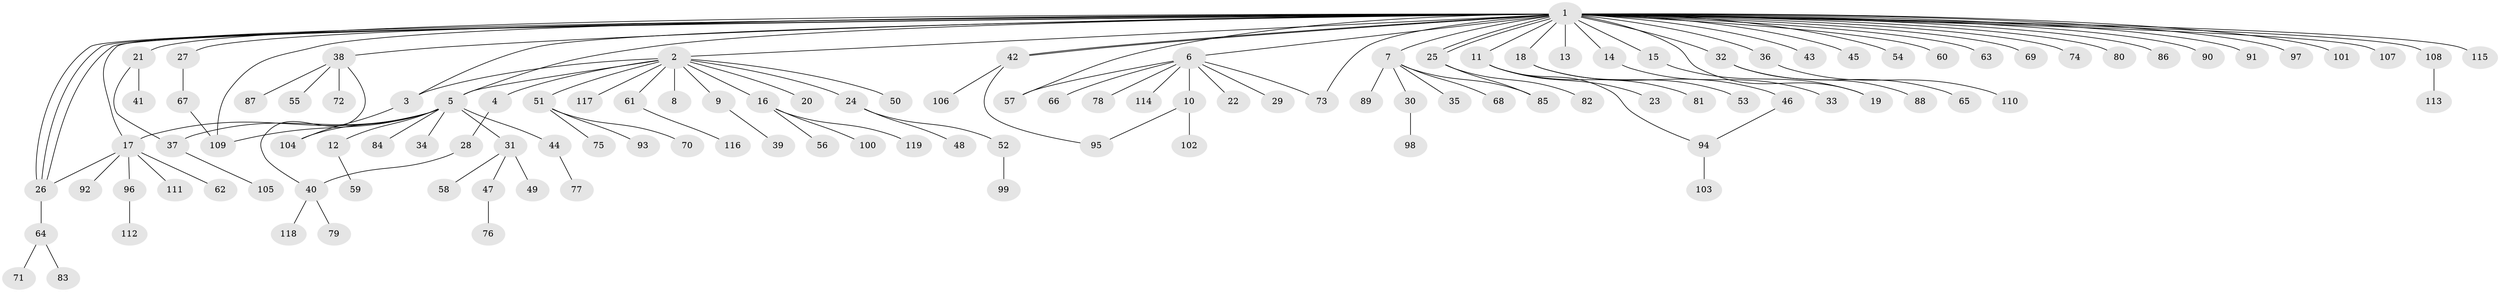 // coarse degree distribution, {44: 0.010752688172043012, 13: 0.010752688172043012, 3: 0.12903225806451613, 2: 0.11827956989247312, 15: 0.010752688172043012, 8: 0.010752688172043012, 5: 0.021505376344086023, 1: 0.6666666666666666, 4: 0.021505376344086023}
// Generated by graph-tools (version 1.1) at 2025/23/03/03/25 07:23:52]
// undirected, 119 vertices, 137 edges
graph export_dot {
graph [start="1"]
  node [color=gray90,style=filled];
  1;
  2;
  3;
  4;
  5;
  6;
  7;
  8;
  9;
  10;
  11;
  12;
  13;
  14;
  15;
  16;
  17;
  18;
  19;
  20;
  21;
  22;
  23;
  24;
  25;
  26;
  27;
  28;
  29;
  30;
  31;
  32;
  33;
  34;
  35;
  36;
  37;
  38;
  39;
  40;
  41;
  42;
  43;
  44;
  45;
  46;
  47;
  48;
  49;
  50;
  51;
  52;
  53;
  54;
  55;
  56;
  57;
  58;
  59;
  60;
  61;
  62;
  63;
  64;
  65;
  66;
  67;
  68;
  69;
  70;
  71;
  72;
  73;
  74;
  75;
  76;
  77;
  78;
  79;
  80;
  81;
  82;
  83;
  84;
  85;
  86;
  87;
  88;
  89;
  90;
  91;
  92;
  93;
  94;
  95;
  96;
  97;
  98;
  99;
  100;
  101;
  102;
  103;
  104;
  105;
  106;
  107;
  108;
  109;
  110;
  111;
  112;
  113;
  114;
  115;
  116;
  117;
  118;
  119;
  1 -- 2;
  1 -- 3;
  1 -- 5;
  1 -- 6;
  1 -- 7;
  1 -- 11;
  1 -- 13;
  1 -- 14;
  1 -- 15;
  1 -- 17;
  1 -- 18;
  1 -- 19;
  1 -- 21;
  1 -- 25;
  1 -- 25;
  1 -- 26;
  1 -- 26;
  1 -- 26;
  1 -- 27;
  1 -- 32;
  1 -- 36;
  1 -- 38;
  1 -- 42;
  1 -- 42;
  1 -- 43;
  1 -- 45;
  1 -- 54;
  1 -- 57;
  1 -- 60;
  1 -- 63;
  1 -- 69;
  1 -- 73;
  1 -- 74;
  1 -- 80;
  1 -- 86;
  1 -- 90;
  1 -- 91;
  1 -- 97;
  1 -- 101;
  1 -- 107;
  1 -- 108;
  1 -- 109;
  1 -- 115;
  2 -- 3;
  2 -- 4;
  2 -- 5;
  2 -- 8;
  2 -- 9;
  2 -- 16;
  2 -- 20;
  2 -- 24;
  2 -- 50;
  2 -- 51;
  2 -- 61;
  2 -- 117;
  3 -- 104;
  4 -- 28;
  5 -- 12;
  5 -- 17;
  5 -- 31;
  5 -- 34;
  5 -- 37;
  5 -- 44;
  5 -- 84;
  5 -- 104;
  5 -- 109;
  6 -- 10;
  6 -- 22;
  6 -- 29;
  6 -- 57;
  6 -- 66;
  6 -- 73;
  6 -- 78;
  6 -- 114;
  7 -- 30;
  7 -- 35;
  7 -- 68;
  7 -- 85;
  7 -- 89;
  9 -- 39;
  10 -- 95;
  10 -- 102;
  11 -- 23;
  11 -- 81;
  11 -- 94;
  12 -- 59;
  14 -- 33;
  15 -- 19;
  16 -- 56;
  16 -- 100;
  16 -- 119;
  17 -- 26;
  17 -- 62;
  17 -- 92;
  17 -- 96;
  17 -- 111;
  18 -- 46;
  18 -- 53;
  21 -- 37;
  21 -- 41;
  24 -- 48;
  24 -- 52;
  25 -- 82;
  25 -- 85;
  26 -- 64;
  27 -- 67;
  28 -- 40;
  30 -- 98;
  31 -- 47;
  31 -- 49;
  31 -- 58;
  32 -- 65;
  32 -- 88;
  36 -- 110;
  37 -- 105;
  38 -- 40;
  38 -- 55;
  38 -- 72;
  38 -- 87;
  40 -- 79;
  40 -- 118;
  42 -- 95;
  42 -- 106;
  44 -- 77;
  46 -- 94;
  47 -- 76;
  51 -- 70;
  51 -- 75;
  51 -- 93;
  52 -- 99;
  61 -- 116;
  64 -- 71;
  64 -- 83;
  67 -- 109;
  94 -- 103;
  96 -- 112;
  108 -- 113;
}
